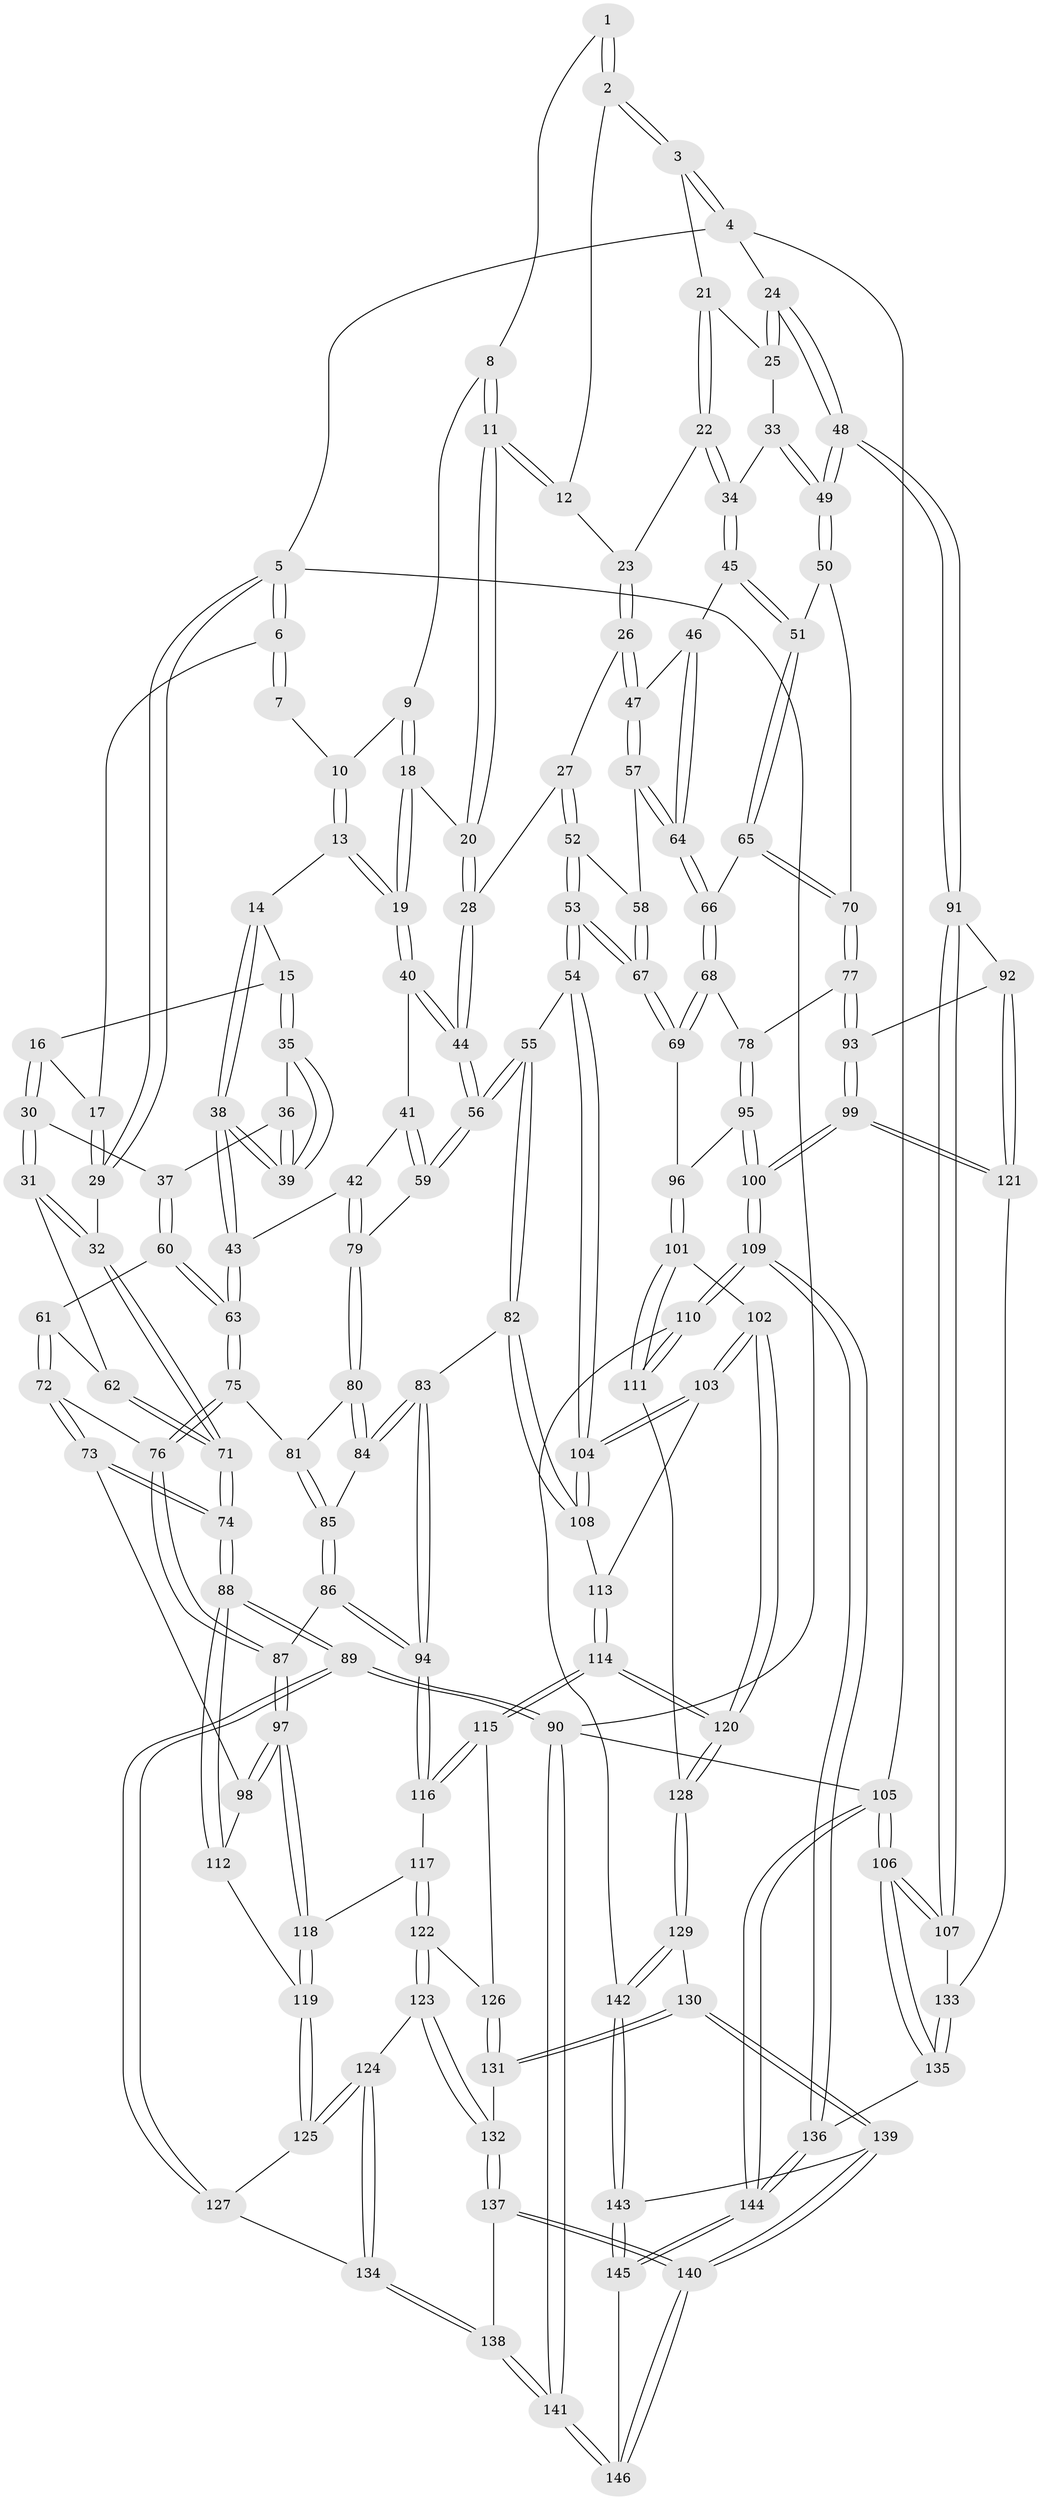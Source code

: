 // coarse degree distribution, {3: 0.07228915662650602, 5: 0.4578313253012048, 6: 0.08433734939759036, 4: 0.3855421686746988}
// Generated by graph-tools (version 1.1) at 2025/42/03/06/25 10:42:33]
// undirected, 146 vertices, 362 edges
graph export_dot {
graph [start="1"]
  node [color=gray90,style=filled];
  1 [pos="+0.5022929009325358+0"];
  2 [pos="+1+0"];
  3 [pos="+1+0"];
  4 [pos="+1+0"];
  5 [pos="+0+0"];
  6 [pos="+0.09101746151416532+0"];
  7 [pos="+0.30861272282634705+0"];
  8 [pos="+0.5165980790228276+0"];
  9 [pos="+0.4461262852173004+0.12841082464654008"];
  10 [pos="+0.3448786536286098+0.014770984018266743"];
  11 [pos="+0.6238886211313739+0.14829850643188044"];
  12 [pos="+0.7370469481704164+0.10728243745371613"];
  13 [pos="+0.2933833769089495+0.212026915136809"];
  14 [pos="+0.2764109572453797+0.21106944246240214"];
  15 [pos="+0.222899393346729+0.20306542723097595"];
  16 [pos="+0.17414917784731004+0.17384930652263894"];
  17 [pos="+0.17140133702433394+0.1697970048025857"];
  18 [pos="+0.4462351497446623+0.13956979188248694"];
  19 [pos="+0.299031090052773+0.2144359237781492"];
  20 [pos="+0.5643478850827186+0.21982365400069118"];
  21 [pos="+0.8935035679039315+0.19797319172891423"];
  22 [pos="+0.8112239983937346+0.27413811190852994"];
  23 [pos="+0.7525594425533126+0.14933308756834962"];
  24 [pos="+1+0.29596977863802454"];
  25 [pos="+0.9619464813936561+0.2630664181240211"];
  26 [pos="+0.6600392564576048+0.3201889122267564"];
  27 [pos="+0.6456657703632255+0.31861036137286536"];
  28 [pos="+0.5620049334460028+0.25659036932776397"];
  29 [pos="+0+0.20140940467433097"];
  30 [pos="+0.05244281441893007+0.32179680186816867"];
  31 [pos="+0.03185719022164058+0.3278041483512142"];
  32 [pos="+0+0.2837022131119134"];
  33 [pos="+0.8165744837584532+0.28638578339208953"];
  34 [pos="+0.8120543821036452+0.28570096357318947"];
  35 [pos="+0.20724329368323643+0.2615138980521758"];
  36 [pos="+0.14298095771617395+0.3580852890595895"];
  37 [pos="+0.12919633870867847+0.3648214825009182"];
  38 [pos="+0.24131552684872556+0.41313346731742295"];
  39 [pos="+0.2155566867582143+0.376682869781754"];
  40 [pos="+0.36258357791474405+0.3024812401694373"];
  41 [pos="+0.35633907520991503+0.32169358007075377"];
  42 [pos="+0.2656539264302514+0.46077755329079195"];
  43 [pos="+0.2636794412321587+0.460756101032422"];
  44 [pos="+0.4961746685438509+0.3176102126206671"];
  45 [pos="+0.7887680734343658+0.32291769162722356"];
  46 [pos="+0.7523069324758764+0.3355295906710324"];
  47 [pos="+0.7388702934824773+0.3377254542493893"];
  48 [pos="+1+0.4425929474359669"];
  49 [pos="+1+0.42968026819518906"];
  50 [pos="+0.9365530292819262+0.43321491335796986"];
  51 [pos="+0.8366026037594594+0.4070261649608842"];
  52 [pos="+0.6379771793382133+0.35522542843930155"];
  53 [pos="+0.5560215926320927+0.5372879144219477"];
  54 [pos="+0.5466294550918378+0.5385633358507061"];
  55 [pos="+0.5131460574538119+0.527883772738798"];
  56 [pos="+0.5066592877513111+0.518089473904022"];
  57 [pos="+0.6966756837745796+0.442131862778779"];
  58 [pos="+0.6790421091290298+0.44794755738210495"];
  59 [pos="+0.42818776633644523+0.4849046991039811"];
  60 [pos="+0.14111852503309447+0.47087643270508167"];
  61 [pos="+0.12096558347590344+0.4830035522211788"];
  62 [pos="+0.07169507894919337+0.4701319228760433"];
  63 [pos="+0.2527855029321759+0.465950191695497"];
  64 [pos="+0.7564314097213456+0.4833953131539168"];
  65 [pos="+0.7932672791478843+0.49997179337690767"];
  66 [pos="+0.7632850437409175+0.49210079311713556"];
  67 [pos="+0.5560497588458571+0.5372907669172199"];
  68 [pos="+0.6502661611877728+0.5596689782680138"];
  69 [pos="+0.6172208499887993+0.5620621410630916"];
  70 [pos="+0.8204232565587279+0.541933100034215"];
  71 [pos="+0+0.5544738335906496"];
  72 [pos="+0.11663949739471578+0.5562485271736518"];
  73 [pos="+0.06889916518453673+0.6082364504001363"];
  74 [pos="+0+0.562903022629926"];
  75 [pos="+0.2260311327277001+0.5504287534905713"];
  76 [pos="+0.18988317190514864+0.6041102093303725"];
  77 [pos="+0.8286612889751529+0.5705217359922329"];
  78 [pos="+0.7544321699265375+0.5990501844277258"];
  79 [pos="+0.2717714171986905+0.4648661492477748"];
  80 [pos="+0.3024724756131182+0.5409685844716612"];
  81 [pos="+0.25970256641171957+0.5908937001427556"];
  82 [pos="+0.4249005072519208+0.6089708670698797"];
  83 [pos="+0.36600614892828615+0.6142314876433026"];
  84 [pos="+0.3225902137065368+0.5754061032469896"];
  85 [pos="+0.26333194912434554+0.6087439196471005"];
  86 [pos="+0.25209669678320207+0.6344000745741782"];
  87 [pos="+0.20062686115827272+0.6470025596920591"];
  88 [pos="+0+0.8303937873139291"];
  89 [pos="+0+1"];
  90 [pos="+0+1"];
  91 [pos="+1+0.5502725774480774"];
  92 [pos="+1+0.5714321676602022"];
  93 [pos="+0.8432920633745493+0.5828193273754863"];
  94 [pos="+0.31969422144651305+0.6601855851446728"];
  95 [pos="+0.7365186665570035+0.659778642898338"];
  96 [pos="+0.6527889763341819+0.6247108365045949"];
  97 [pos="+0.17835892568699688+0.6961349079430537"];
  98 [pos="+0.08886144415328036+0.6503301258924844"];
  99 [pos="+0.8294426288322836+0.7610403272238698"];
  100 [pos="+0.7739286856071133+0.8104075724386872"];
  101 [pos="+0.6722400818009475+0.761947786541802"];
  102 [pos="+0.5629884371085037+0.7219069404069588"];
  103 [pos="+0.558512922814801+0.7018003804542329"];
  104 [pos="+0.5578043943627646+0.6967508751488622"];
  105 [pos="+1+1"];
  106 [pos="+1+1"];
  107 [pos="+1+0.669238892021077"];
  108 [pos="+0.4285746814168605+0.6835354463427114"];
  109 [pos="+0.7632860698763896+0.8264182779759406"];
  110 [pos="+0.7572664658194004+0.8261441457461617"];
  111 [pos="+0.7024333472490039+0.7884060159262063"];
  112 [pos="+0.04431552977454037+0.7123007979293497"];
  113 [pos="+0.42812958253199707+0.6985823116285395"];
  114 [pos="+0.42064975312872577+0.7592503329276373"];
  115 [pos="+0.33993418184443347+0.7497269219400918"];
  116 [pos="+0.3152462060950683+0.6919610934562183"];
  117 [pos="+0.20151740808567659+0.7203797509419323"];
  118 [pos="+0.17902338557250858+0.6998344594441263"];
  119 [pos="+0.1196541966910655+0.7541296375371336"];
  120 [pos="+0.46756596949756746+0.8176575958196722"];
  121 [pos="+0.8371377307853191+0.7593292758418837"];
  122 [pos="+0.22260171004815488+0.7622796378687792"];
  123 [pos="+0.22142390250053234+0.7758378218328582"];
  124 [pos="+0.18099078911139987+0.8360091069445647"];
  125 [pos="+0.11145392125526861+0.7786125699315085"];
  126 [pos="+0.32404138035847907+0.7641014362886958"];
  127 [pos="+0.07562887974269335+0.8100455053531952"];
  128 [pos="+0.46863749493206897+0.8320897516329187"];
  129 [pos="+0.46803570912768816+0.8442038077881344"];
  130 [pos="+0.4609352753396947+0.8555273300177785"];
  131 [pos="+0.30599745749162355+0.8482037248648707"];
  132 [pos="+0.29201497349975203+0.859618115230868"];
  133 [pos="+0.9624154735505654+0.781834815698167"];
  134 [pos="+0.17870271578467148+0.8765435836296367"];
  135 [pos="+0.9741908971174769+0.8872165617363243"];
  136 [pos="+0.7739528008278997+0.8444036559979664"];
  137 [pos="+0.28893295356562654+0.8663948147480653"];
  138 [pos="+0.18533259432328028+0.9201119335619465"];
  139 [pos="+0.4295424223313098+0.9873967487525961"];
  140 [pos="+0.4035327656765055+1"];
  141 [pos="+0+1"];
  142 [pos="+0.6314774829857782+0.903379361220721"];
  143 [pos="+0.6171525999875457+0.9446208556636674"];
  144 [pos="+0.8916045007999431+1"];
  145 [pos="+0.6301206810266664+1"];
  146 [pos="+0.36920597976922764+1"];
  1 -- 2;
  1 -- 2;
  1 -- 8;
  2 -- 3;
  2 -- 3;
  2 -- 12;
  3 -- 4;
  3 -- 4;
  3 -- 21;
  4 -- 5;
  4 -- 24;
  4 -- 105;
  5 -- 6;
  5 -- 6;
  5 -- 29;
  5 -- 29;
  5 -- 90;
  6 -- 7;
  6 -- 7;
  6 -- 17;
  7 -- 10;
  8 -- 9;
  8 -- 11;
  8 -- 11;
  9 -- 10;
  9 -- 18;
  9 -- 18;
  10 -- 13;
  10 -- 13;
  11 -- 12;
  11 -- 12;
  11 -- 20;
  11 -- 20;
  12 -- 23;
  13 -- 14;
  13 -- 19;
  13 -- 19;
  14 -- 15;
  14 -- 38;
  14 -- 38;
  15 -- 16;
  15 -- 35;
  15 -- 35;
  16 -- 17;
  16 -- 30;
  16 -- 30;
  17 -- 29;
  17 -- 29;
  18 -- 19;
  18 -- 19;
  18 -- 20;
  19 -- 40;
  19 -- 40;
  20 -- 28;
  20 -- 28;
  21 -- 22;
  21 -- 22;
  21 -- 25;
  22 -- 23;
  22 -- 34;
  22 -- 34;
  23 -- 26;
  23 -- 26;
  24 -- 25;
  24 -- 25;
  24 -- 48;
  24 -- 48;
  25 -- 33;
  26 -- 27;
  26 -- 47;
  26 -- 47;
  27 -- 28;
  27 -- 52;
  27 -- 52;
  28 -- 44;
  28 -- 44;
  29 -- 32;
  30 -- 31;
  30 -- 31;
  30 -- 37;
  31 -- 32;
  31 -- 32;
  31 -- 62;
  32 -- 71;
  32 -- 71;
  33 -- 34;
  33 -- 49;
  33 -- 49;
  34 -- 45;
  34 -- 45;
  35 -- 36;
  35 -- 39;
  35 -- 39;
  36 -- 37;
  36 -- 39;
  36 -- 39;
  37 -- 60;
  37 -- 60;
  38 -- 39;
  38 -- 39;
  38 -- 43;
  38 -- 43;
  40 -- 41;
  40 -- 44;
  40 -- 44;
  41 -- 42;
  41 -- 59;
  41 -- 59;
  42 -- 43;
  42 -- 79;
  42 -- 79;
  43 -- 63;
  43 -- 63;
  44 -- 56;
  44 -- 56;
  45 -- 46;
  45 -- 51;
  45 -- 51;
  46 -- 47;
  46 -- 64;
  46 -- 64;
  47 -- 57;
  47 -- 57;
  48 -- 49;
  48 -- 49;
  48 -- 91;
  48 -- 91;
  49 -- 50;
  49 -- 50;
  50 -- 51;
  50 -- 70;
  51 -- 65;
  51 -- 65;
  52 -- 53;
  52 -- 53;
  52 -- 58;
  53 -- 54;
  53 -- 54;
  53 -- 67;
  53 -- 67;
  54 -- 55;
  54 -- 104;
  54 -- 104;
  55 -- 56;
  55 -- 56;
  55 -- 82;
  55 -- 82;
  56 -- 59;
  56 -- 59;
  57 -- 58;
  57 -- 64;
  57 -- 64;
  58 -- 67;
  58 -- 67;
  59 -- 79;
  60 -- 61;
  60 -- 63;
  60 -- 63;
  61 -- 62;
  61 -- 72;
  61 -- 72;
  62 -- 71;
  62 -- 71;
  63 -- 75;
  63 -- 75;
  64 -- 66;
  64 -- 66;
  65 -- 66;
  65 -- 70;
  65 -- 70;
  66 -- 68;
  66 -- 68;
  67 -- 69;
  67 -- 69;
  68 -- 69;
  68 -- 69;
  68 -- 78;
  69 -- 96;
  70 -- 77;
  70 -- 77;
  71 -- 74;
  71 -- 74;
  72 -- 73;
  72 -- 73;
  72 -- 76;
  73 -- 74;
  73 -- 74;
  73 -- 98;
  74 -- 88;
  74 -- 88;
  75 -- 76;
  75 -- 76;
  75 -- 81;
  76 -- 87;
  76 -- 87;
  77 -- 78;
  77 -- 93;
  77 -- 93;
  78 -- 95;
  78 -- 95;
  79 -- 80;
  79 -- 80;
  80 -- 81;
  80 -- 84;
  80 -- 84;
  81 -- 85;
  81 -- 85;
  82 -- 83;
  82 -- 108;
  82 -- 108;
  83 -- 84;
  83 -- 84;
  83 -- 94;
  83 -- 94;
  84 -- 85;
  85 -- 86;
  85 -- 86;
  86 -- 87;
  86 -- 94;
  86 -- 94;
  87 -- 97;
  87 -- 97;
  88 -- 89;
  88 -- 89;
  88 -- 112;
  88 -- 112;
  89 -- 90;
  89 -- 90;
  89 -- 127;
  89 -- 127;
  90 -- 141;
  90 -- 141;
  90 -- 105;
  91 -- 92;
  91 -- 107;
  91 -- 107;
  92 -- 93;
  92 -- 121;
  92 -- 121;
  93 -- 99;
  93 -- 99;
  94 -- 116;
  94 -- 116;
  95 -- 96;
  95 -- 100;
  95 -- 100;
  96 -- 101;
  96 -- 101;
  97 -- 98;
  97 -- 98;
  97 -- 118;
  97 -- 118;
  98 -- 112;
  99 -- 100;
  99 -- 100;
  99 -- 121;
  99 -- 121;
  100 -- 109;
  100 -- 109;
  101 -- 102;
  101 -- 111;
  101 -- 111;
  102 -- 103;
  102 -- 103;
  102 -- 120;
  102 -- 120;
  103 -- 104;
  103 -- 104;
  103 -- 113;
  104 -- 108;
  104 -- 108;
  105 -- 106;
  105 -- 106;
  105 -- 144;
  105 -- 144;
  106 -- 107;
  106 -- 107;
  106 -- 135;
  106 -- 135;
  107 -- 133;
  108 -- 113;
  109 -- 110;
  109 -- 110;
  109 -- 136;
  109 -- 136;
  110 -- 111;
  110 -- 111;
  110 -- 142;
  111 -- 128;
  112 -- 119;
  113 -- 114;
  113 -- 114;
  114 -- 115;
  114 -- 115;
  114 -- 120;
  114 -- 120;
  115 -- 116;
  115 -- 116;
  115 -- 126;
  116 -- 117;
  117 -- 118;
  117 -- 122;
  117 -- 122;
  118 -- 119;
  118 -- 119;
  119 -- 125;
  119 -- 125;
  120 -- 128;
  120 -- 128;
  121 -- 133;
  122 -- 123;
  122 -- 123;
  122 -- 126;
  123 -- 124;
  123 -- 132;
  123 -- 132;
  124 -- 125;
  124 -- 125;
  124 -- 134;
  124 -- 134;
  125 -- 127;
  126 -- 131;
  126 -- 131;
  127 -- 134;
  128 -- 129;
  128 -- 129;
  129 -- 130;
  129 -- 142;
  129 -- 142;
  130 -- 131;
  130 -- 131;
  130 -- 139;
  130 -- 139;
  131 -- 132;
  132 -- 137;
  132 -- 137;
  133 -- 135;
  133 -- 135;
  134 -- 138;
  134 -- 138;
  135 -- 136;
  136 -- 144;
  136 -- 144;
  137 -- 138;
  137 -- 140;
  137 -- 140;
  138 -- 141;
  138 -- 141;
  139 -- 140;
  139 -- 140;
  139 -- 143;
  140 -- 146;
  140 -- 146;
  141 -- 146;
  141 -- 146;
  142 -- 143;
  142 -- 143;
  143 -- 145;
  143 -- 145;
  144 -- 145;
  144 -- 145;
  145 -- 146;
}
